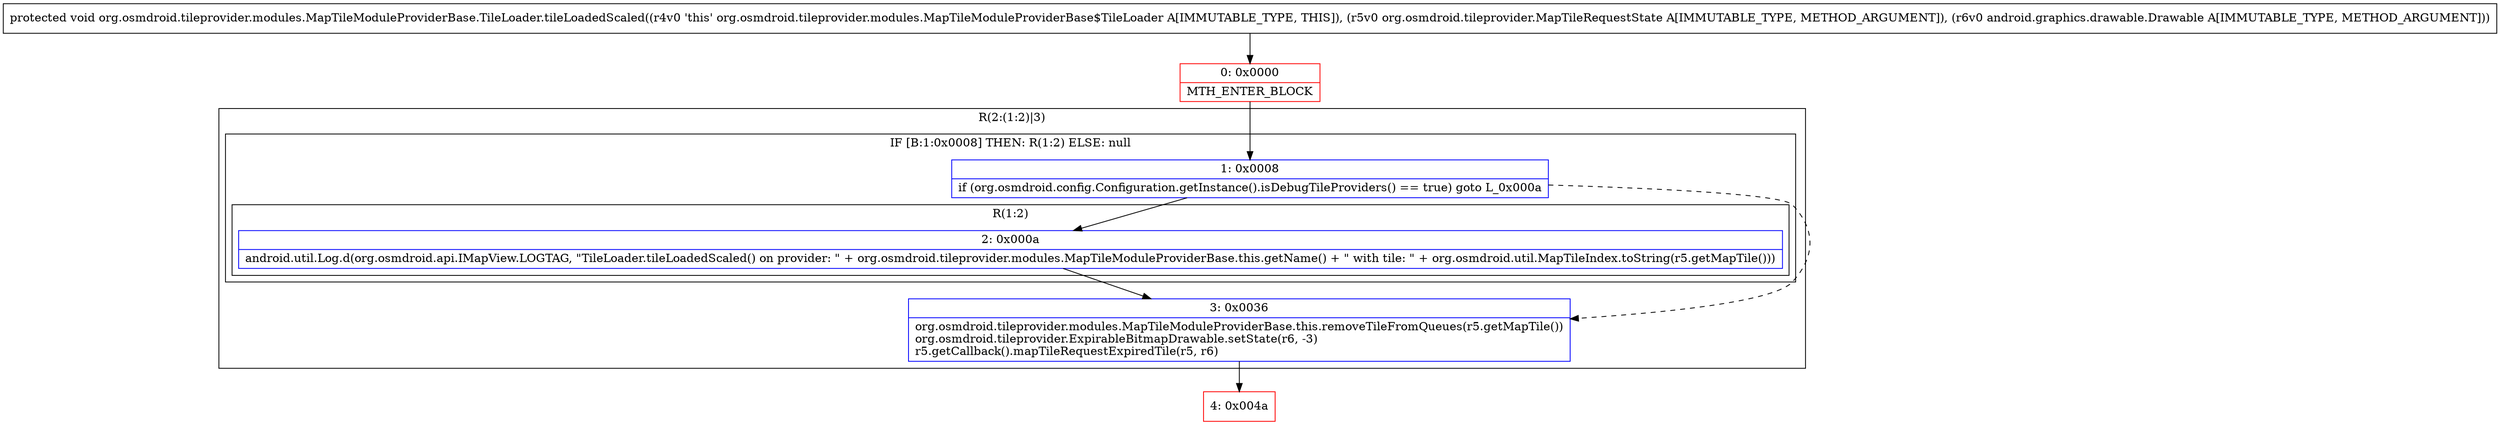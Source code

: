 digraph "CFG fororg.osmdroid.tileprovider.modules.MapTileModuleProviderBase.TileLoader.tileLoadedScaled(Lorg\/osmdroid\/tileprovider\/MapTileRequestState;Landroid\/graphics\/drawable\/Drawable;)V" {
subgraph cluster_Region_1601468149 {
label = "R(2:(1:2)|3)";
node [shape=record,color=blue];
subgraph cluster_IfRegion_380958565 {
label = "IF [B:1:0x0008] THEN: R(1:2) ELSE: null";
node [shape=record,color=blue];
Node_1 [shape=record,label="{1\:\ 0x0008|if (org.osmdroid.config.Configuration.getInstance().isDebugTileProviders() == true) goto L_0x000a\l}"];
subgraph cluster_Region_1097050038 {
label = "R(1:2)";
node [shape=record,color=blue];
Node_2 [shape=record,label="{2\:\ 0x000a|android.util.Log.d(org.osmdroid.api.IMapView.LOGTAG, \"TileLoader.tileLoadedScaled() on provider: \" + org.osmdroid.tileprovider.modules.MapTileModuleProviderBase.this.getName() + \" with tile: \" + org.osmdroid.util.MapTileIndex.toString(r5.getMapTile()))\l}"];
}
}
Node_3 [shape=record,label="{3\:\ 0x0036|org.osmdroid.tileprovider.modules.MapTileModuleProviderBase.this.removeTileFromQueues(r5.getMapTile())\lorg.osmdroid.tileprovider.ExpirableBitmapDrawable.setState(r6, \-3)\lr5.getCallback().mapTileRequestExpiredTile(r5, r6)\l}"];
}
Node_0 [shape=record,color=red,label="{0\:\ 0x0000|MTH_ENTER_BLOCK\l}"];
Node_4 [shape=record,color=red,label="{4\:\ 0x004a}"];
MethodNode[shape=record,label="{protected void org.osmdroid.tileprovider.modules.MapTileModuleProviderBase.TileLoader.tileLoadedScaled((r4v0 'this' org.osmdroid.tileprovider.modules.MapTileModuleProviderBase$TileLoader A[IMMUTABLE_TYPE, THIS]), (r5v0 org.osmdroid.tileprovider.MapTileRequestState A[IMMUTABLE_TYPE, METHOD_ARGUMENT]), (r6v0 android.graphics.drawable.Drawable A[IMMUTABLE_TYPE, METHOD_ARGUMENT])) }"];
MethodNode -> Node_0;
Node_1 -> Node_2;
Node_1 -> Node_3[style=dashed];
Node_2 -> Node_3;
Node_3 -> Node_4;
Node_0 -> Node_1;
}

